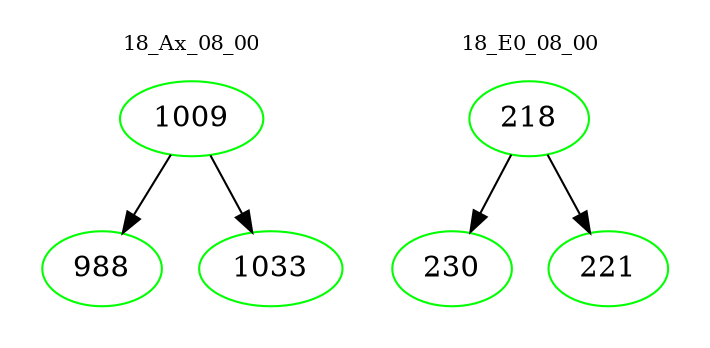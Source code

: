 digraph{
subgraph cluster_0 {
color = white
label = "18_Ax_08_00";
fontsize=10;
T0_1009 [label="1009", color="green"]
T0_1009 -> T0_988 [color="black"]
T0_988 [label="988", color="green"]
T0_1009 -> T0_1033 [color="black"]
T0_1033 [label="1033", color="green"]
}
subgraph cluster_1 {
color = white
label = "18_E0_08_00";
fontsize=10;
T1_218 [label="218", color="green"]
T1_218 -> T1_230 [color="black"]
T1_230 [label="230", color="green"]
T1_218 -> T1_221 [color="black"]
T1_221 [label="221", color="green"]
}
}
